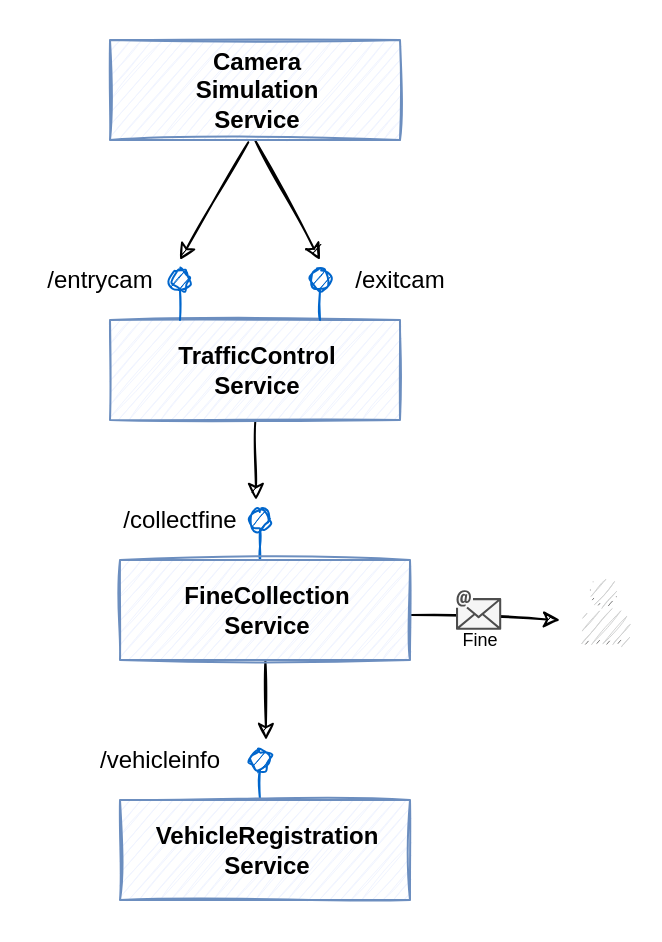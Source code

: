 <mxfile version="13.9.9" type="device"><diagram id="RCdZEKnNlUPJEfxElaan" name="solution-architecture"><mxGraphModel dx="1408" dy="808" grid="1" gridSize="10" guides="1" tooltips="1" connect="1" arrows="1" fold="1" page="1" pageScale="1" pageWidth="850" pageHeight="1100" math="0" shadow="0"><root><mxCell id="0"/><mxCell id="1" parent="0"/><mxCell id="So3n6aLOeRlg8hGQN8fs-1" value="" style="rounded=0;whiteSpace=wrap;html=1;dashed=1;sketch=0;fillColor=#FFFFFF;strokeColor=none;" parent="1" vertex="1"><mxGeometry x="270" y="40" width="330" height="470" as="geometry"/></mxCell><mxCell id="m_gu8bRopbRWv4eOwiV_-7" style="rounded=0;orthogonalLoop=1;jettySize=auto;html=1;exitX=0.477;exitY=1.023;exitDx=0;exitDy=0;sketch=1;exitPerimeter=0;" parent="1" source="m_gu8bRopbRWv4eOwiV_-1" edge="1"><mxGeometry relative="1" as="geometry"><mxPoint x="360" y="170" as="targetPoint"/></mxGeometry></mxCell><mxCell id="m_gu8bRopbRWv4eOwiV_-8" style="rounded=0;orthogonalLoop=1;jettySize=auto;html=1;exitX=0.5;exitY=1;exitDx=0;exitDy=0;sketch=1;" parent="1" source="m_gu8bRopbRWv4eOwiV_-1" edge="1"><mxGeometry relative="1" as="geometry"><mxPoint x="430" y="170" as="targetPoint"/></mxGeometry></mxCell><mxCell id="m_gu8bRopbRWv4eOwiV_-1" value="Camera&lt;br&gt;Simulation&lt;br&gt;Service" style="html=1;sketch=1;strokeColor=#6c8ebf;fontStyle=1;labelBackgroundColor=none;fillColor=#F0F4FF;" parent="1" vertex="1"><mxGeometry x="325" y="60" width="145" height="50" as="geometry"/></mxCell><mxCell id="m_gu8bRopbRWv4eOwiV_-17" style="edgeStyle=none;rounded=0;sketch=1;orthogonalLoop=1;jettySize=auto;html=1;" parent="1" source="m_gu8bRopbRWv4eOwiV_-2" edge="1"><mxGeometry relative="1" as="geometry"><mxPoint x="398" y="290" as="targetPoint"/></mxGeometry></mxCell><mxCell id="m_gu8bRopbRWv4eOwiV_-2" value="TrafficControl&lt;br&gt;Service" style="html=1;sketch=1;strokeColor=#6c8ebf;fontStyle=1;labelBackgroundColor=none;fillColor=#F0F4FF;" parent="1" vertex="1"><mxGeometry x="325" y="200" width="145" height="50" as="geometry"/></mxCell><mxCell id="m_gu8bRopbRWv4eOwiV_-3" value="" style="endArrow=none;html=1;endFill=1;startArrow=oval;startFill=1;strokeColor=#0066CC;sketch=1;endSize=6;startSize=10;fillWeight=-3;hachureGap=-10;sketchStyle=rough;jiggle=1;fixDash=0;editable=1;backgroundOutline=0;" parent="1" edge="1"><mxGeometry width="50" height="50" relative="1" as="geometry"><mxPoint x="360" y="180" as="sourcePoint"/><mxPoint x="360" y="200" as="targetPoint"/></mxGeometry></mxCell><mxCell id="m_gu8bRopbRWv4eOwiV_-4" value="" style="endArrow=none;html=1;endFill=1;startArrow=oval;startFill=1;strokeColor=#0066CC;sketch=1;endSize=6;startSize=10;fillWeight=-3;hachureGap=-10;sketchStyle=rough;jiggle=1;fixDash=0;editable=1;backgroundOutline=0;" parent="1" edge="1"><mxGeometry width="50" height="50" relative="1" as="geometry"><mxPoint x="430" y="180" as="sourcePoint"/><mxPoint x="430" y="200" as="targetPoint"/></mxGeometry></mxCell><mxCell id="m_gu8bRopbRWv4eOwiV_-5" value="/entrycam" style="text;html=1;strokeColor=none;fillColor=none;align=center;verticalAlign=middle;whiteSpace=wrap;rounded=0;" parent="1" vertex="1"><mxGeometry x="300" y="170" width="40" height="20" as="geometry"/></mxCell><mxCell id="m_gu8bRopbRWv4eOwiV_-6" value="/exitcam" style="text;html=1;strokeColor=none;fillColor=none;align=center;verticalAlign=middle;whiteSpace=wrap;rounded=0;" parent="1" vertex="1"><mxGeometry x="450" y="170" width="40" height="20" as="geometry"/></mxCell><mxCell id="m_gu8bRopbRWv4eOwiV_-9" value="" style="endArrow=none;html=1;endFill=1;startArrow=oval;startFill=1;strokeColor=#0066CC;sketch=1;endSize=6;startSize=10;fillWeight=-3;hachureGap=-10;sketchStyle=rough;jiggle=1;fixDash=0;editable=1;backgroundOutline=0;" parent="1" edge="1"><mxGeometry width="50" height="50" relative="1" as="geometry"><mxPoint x="400" y="300" as="sourcePoint"/><mxPoint x="400" y="320" as="targetPoint"/></mxGeometry></mxCell><mxCell id="m_gu8bRopbRWv4eOwiV_-10" value="/collectfine" style="text;html=1;strokeColor=none;fillColor=none;align=center;verticalAlign=middle;whiteSpace=wrap;rounded=0;" parent="1" vertex="1"><mxGeometry x="340" y="290" width="40" height="20" as="geometry"/></mxCell><mxCell id="m_gu8bRopbRWv4eOwiV_-19" style="rounded=1;sketch=1;orthogonalLoop=1;jettySize=auto;html=1;" parent="1" source="m_gu8bRopbRWv4eOwiV_-11" edge="1"><mxGeometry relative="1" as="geometry"><mxPoint x="403" y="410" as="targetPoint"/></mxGeometry></mxCell><mxCell id="m_gu8bRopbRWv4eOwiV_-28" style="edgeStyle=none;rounded=1;sketch=1;orthogonalLoop=1;jettySize=auto;html=1;fontSize=12;" parent="1" source="m_gu8bRopbRWv4eOwiV_-11" edge="1"><mxGeometry relative="1" as="geometry"><mxPoint x="550" y="350" as="targetPoint"/></mxGeometry></mxCell><mxCell id="m_gu8bRopbRWv4eOwiV_-11" value="FineCollection&lt;br&gt;Service" style="html=1;sketch=1;strokeColor=#6c8ebf;fontStyle=1;labelBackgroundColor=none;fillColor=#F0F4FF;" parent="1" vertex="1"><mxGeometry x="330" y="320" width="145" height="50" as="geometry"/></mxCell><mxCell id="m_gu8bRopbRWv4eOwiV_-14" value="" style="endArrow=none;html=1;endFill=1;startArrow=oval;startFill=1;strokeColor=#0066CC;sketch=1;endSize=6;startSize=10;fillWeight=-3;hachureGap=-10;sketchStyle=rough;jiggle=1;fixDash=0;editable=1;backgroundOutline=0;" parent="1" edge="1"><mxGeometry width="50" height="50" relative="1" as="geometry"><mxPoint x="400" y="420" as="sourcePoint"/><mxPoint x="400" y="440" as="targetPoint"/></mxGeometry></mxCell><mxCell id="m_gu8bRopbRWv4eOwiV_-15" value="/vehicleinfo" style="text;html=1;strokeColor=none;fillColor=none;align=center;verticalAlign=middle;whiteSpace=wrap;rounded=0;" parent="1" vertex="1"><mxGeometry x="330" y="410" width="40" height="20" as="geometry"/></mxCell><mxCell id="m_gu8bRopbRWv4eOwiV_-16" value="VehicleRegistration&lt;br&gt;Service" style="html=1;sketch=1;strokeColor=#6c8ebf;fontStyle=1;labelBackgroundColor=none;fillColor=#F0F4FF;" parent="1" vertex="1"><mxGeometry x="330" y="440" width="145" height="50" as="geometry"/></mxCell><mxCell id="m_gu8bRopbRWv4eOwiV_-27" value="" style="outlineConnect=0;dashed=0;verticalLabelPosition=bottom;verticalAlign=top;align=center;html=1;shape=mxgraph.aws3.user;fillColor=#D2D3D3;gradientColor=none;sketch=1;fontSize=12;" parent="1" vertex="1"><mxGeometry x="560" y="328.5" width="23.57" height="33" as="geometry"/></mxCell><mxCell id="m_gu8bRopbRWv4eOwiV_-35" value="" style="group" parent="1" vertex="1" connectable="0" treatAsSingle="0"><mxGeometry x="498" y="335" width="22.61" height="20" as="geometry"/></mxCell><mxCell id="m_gu8bRopbRWv4eOwiV_-34" value="" style="rounded=0;whiteSpace=wrap;html=1;shadow=0;labelBackgroundColor=#ffffff;sketch=0;strokeWidth=1;gradientColor=none;fontSize=12;strokeColor=none;fillColor=#F5F5F5;" parent="m_gu8bRopbRWv4eOwiV_-35" vertex="1"><mxGeometry x="1" y="4.5" width="21" height="15" as="geometry"/></mxCell><mxCell id="m_gu8bRopbRWv4eOwiV_-33" value="" style="outlineConnect=0;dashed=0;verticalLabelPosition=bottom;verticalAlign=top;align=center;html=1;fontSize=12;fontStyle=0;aspect=fixed;pointerEvents=1;shape=mxgraph.aws4.email;labelBackgroundColor=#ffffff;sketch=0;fillStyle=solid;fontColor=#333333;strokeColor=#0D0D0D;fillColor=#4D4D4D;strokeWidth=1;shadow=0;" parent="m_gu8bRopbRWv4eOwiV_-35" vertex="1"><mxGeometry width="22.61" height="20" as="geometry"/></mxCell><mxCell id="m_gu8bRopbRWv4eOwiV_-36" value="Fine" style="text;html=1;strokeColor=none;fillColor=none;align=center;verticalAlign=middle;whiteSpace=wrap;rounded=0;shadow=0;labelBackgroundColor=#ffffff;sketch=0;fontSize=9;" parent="1" vertex="1"><mxGeometry x="490" y="350" width="40" height="20" as="geometry"/></mxCell></root></mxGraphModel></diagram></mxfile>